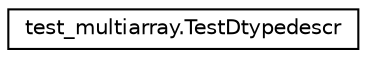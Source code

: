 digraph "Graphical Class Hierarchy"
{
 // LATEX_PDF_SIZE
  edge [fontname="Helvetica",fontsize="10",labelfontname="Helvetica",labelfontsize="10"];
  node [fontname="Helvetica",fontsize="10",shape=record];
  rankdir="LR";
  Node0 [label="test_multiarray.TestDtypedescr",height=0.2,width=0.4,color="black", fillcolor="white", style="filled",URL="$classtest__multiarray_1_1TestDtypedescr.html",tooltip=" "];
}
